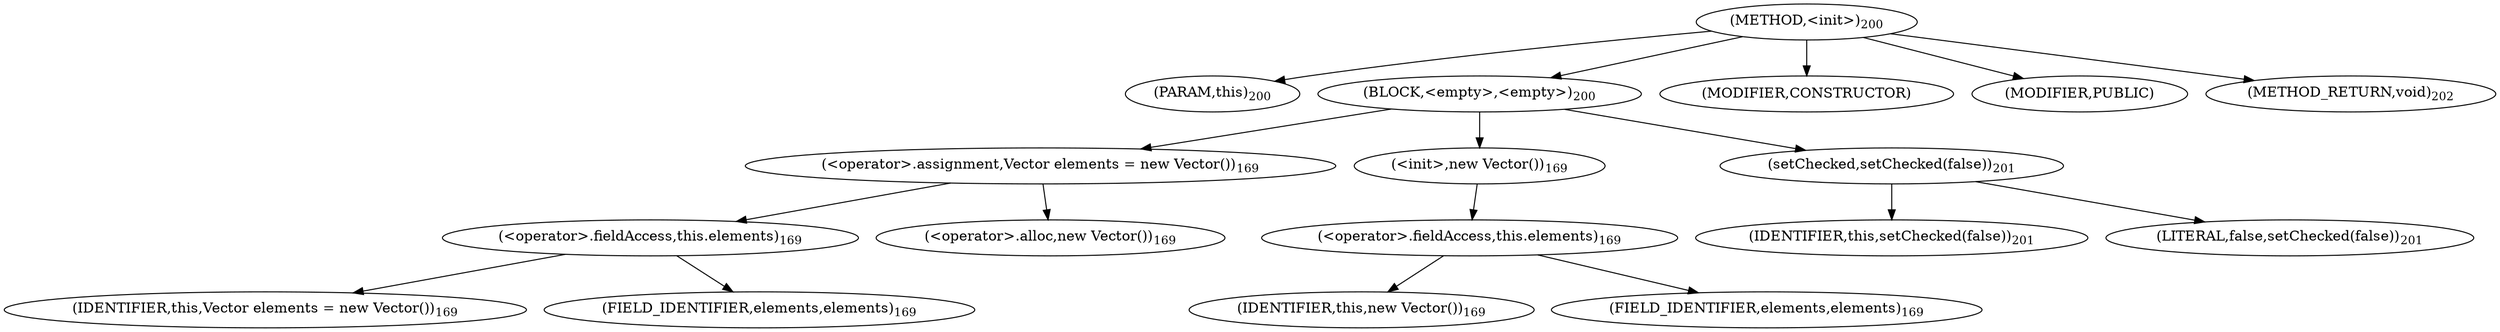 digraph "&lt;init&gt;" {  
"257" [label = <(METHOD,&lt;init&gt;)<SUB>200</SUB>> ]
"4" [label = <(PARAM,this)<SUB>200</SUB>> ]
"258" [label = <(BLOCK,&lt;empty&gt;,&lt;empty&gt;)<SUB>200</SUB>> ]
"259" [label = <(&lt;operator&gt;.assignment,Vector elements = new Vector())<SUB>169</SUB>> ]
"260" [label = <(&lt;operator&gt;.fieldAccess,this.elements)<SUB>169</SUB>> ]
"261" [label = <(IDENTIFIER,this,Vector elements = new Vector())<SUB>169</SUB>> ]
"262" [label = <(FIELD_IDENTIFIER,elements,elements)<SUB>169</SUB>> ]
"263" [label = <(&lt;operator&gt;.alloc,new Vector())<SUB>169</SUB>> ]
"264" [label = <(&lt;init&gt;,new Vector())<SUB>169</SUB>> ]
"265" [label = <(&lt;operator&gt;.fieldAccess,this.elements)<SUB>169</SUB>> ]
"266" [label = <(IDENTIFIER,this,new Vector())<SUB>169</SUB>> ]
"267" [label = <(FIELD_IDENTIFIER,elements,elements)<SUB>169</SUB>> ]
"268" [label = <(setChecked,setChecked(false))<SUB>201</SUB>> ]
"3" [label = <(IDENTIFIER,this,setChecked(false))<SUB>201</SUB>> ]
"269" [label = <(LITERAL,false,setChecked(false))<SUB>201</SUB>> ]
"270" [label = <(MODIFIER,CONSTRUCTOR)> ]
"271" [label = <(MODIFIER,PUBLIC)> ]
"272" [label = <(METHOD_RETURN,void)<SUB>202</SUB>> ]
  "257" -> "4" 
  "257" -> "258" 
  "257" -> "270" 
  "257" -> "271" 
  "257" -> "272" 
  "258" -> "259" 
  "258" -> "264" 
  "258" -> "268" 
  "259" -> "260" 
  "259" -> "263" 
  "260" -> "261" 
  "260" -> "262" 
  "264" -> "265" 
  "265" -> "266" 
  "265" -> "267" 
  "268" -> "3" 
  "268" -> "269" 
}
